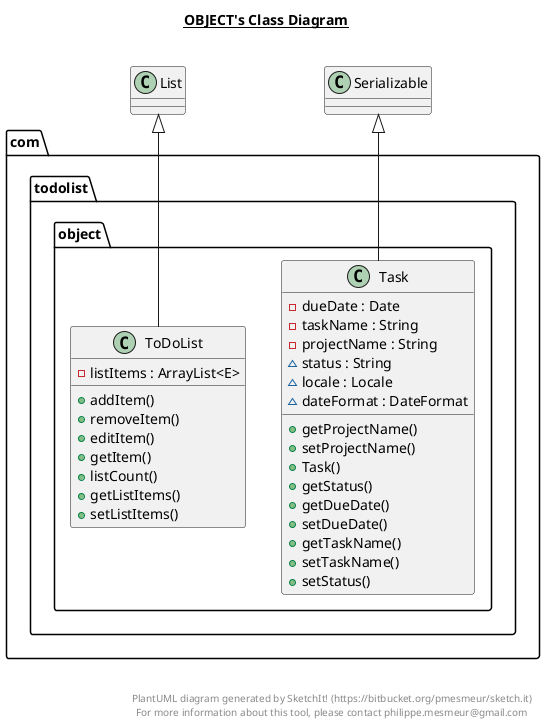 @startuml

title __OBJECT's Class Diagram__\n

  package com.todolist.object {
    class Task {
        - dueDate : Date
        - taskName : String
        - projectName : String
        ~ status : String
        ~ locale : Locale
        ~ dateFormat : DateFormat
        + getProjectName()
        + setProjectName()
        + Task()
        + getStatus()
        + getDueDate()
        + setDueDate()
        + getTaskName()
        + setTaskName()
        + setStatus()
    }
  }
  

  package com.todolist.object {
    class ToDoList {
        - listItems : ArrayList<E>
        + addItem()
        + removeItem()
        + editItem()
        + getItem()
        + listCount()
        + getListItems()
        + setListItems()
    }
  }
  

  Task -up-|> Serializable
  ToDoList -up-|> List


right footer


PlantUML diagram generated by SketchIt! (https://bitbucket.org/pmesmeur/sketch.it)
For more information about this tool, please contact philippe.mesmeur@gmail.com
endfooter

@enduml
